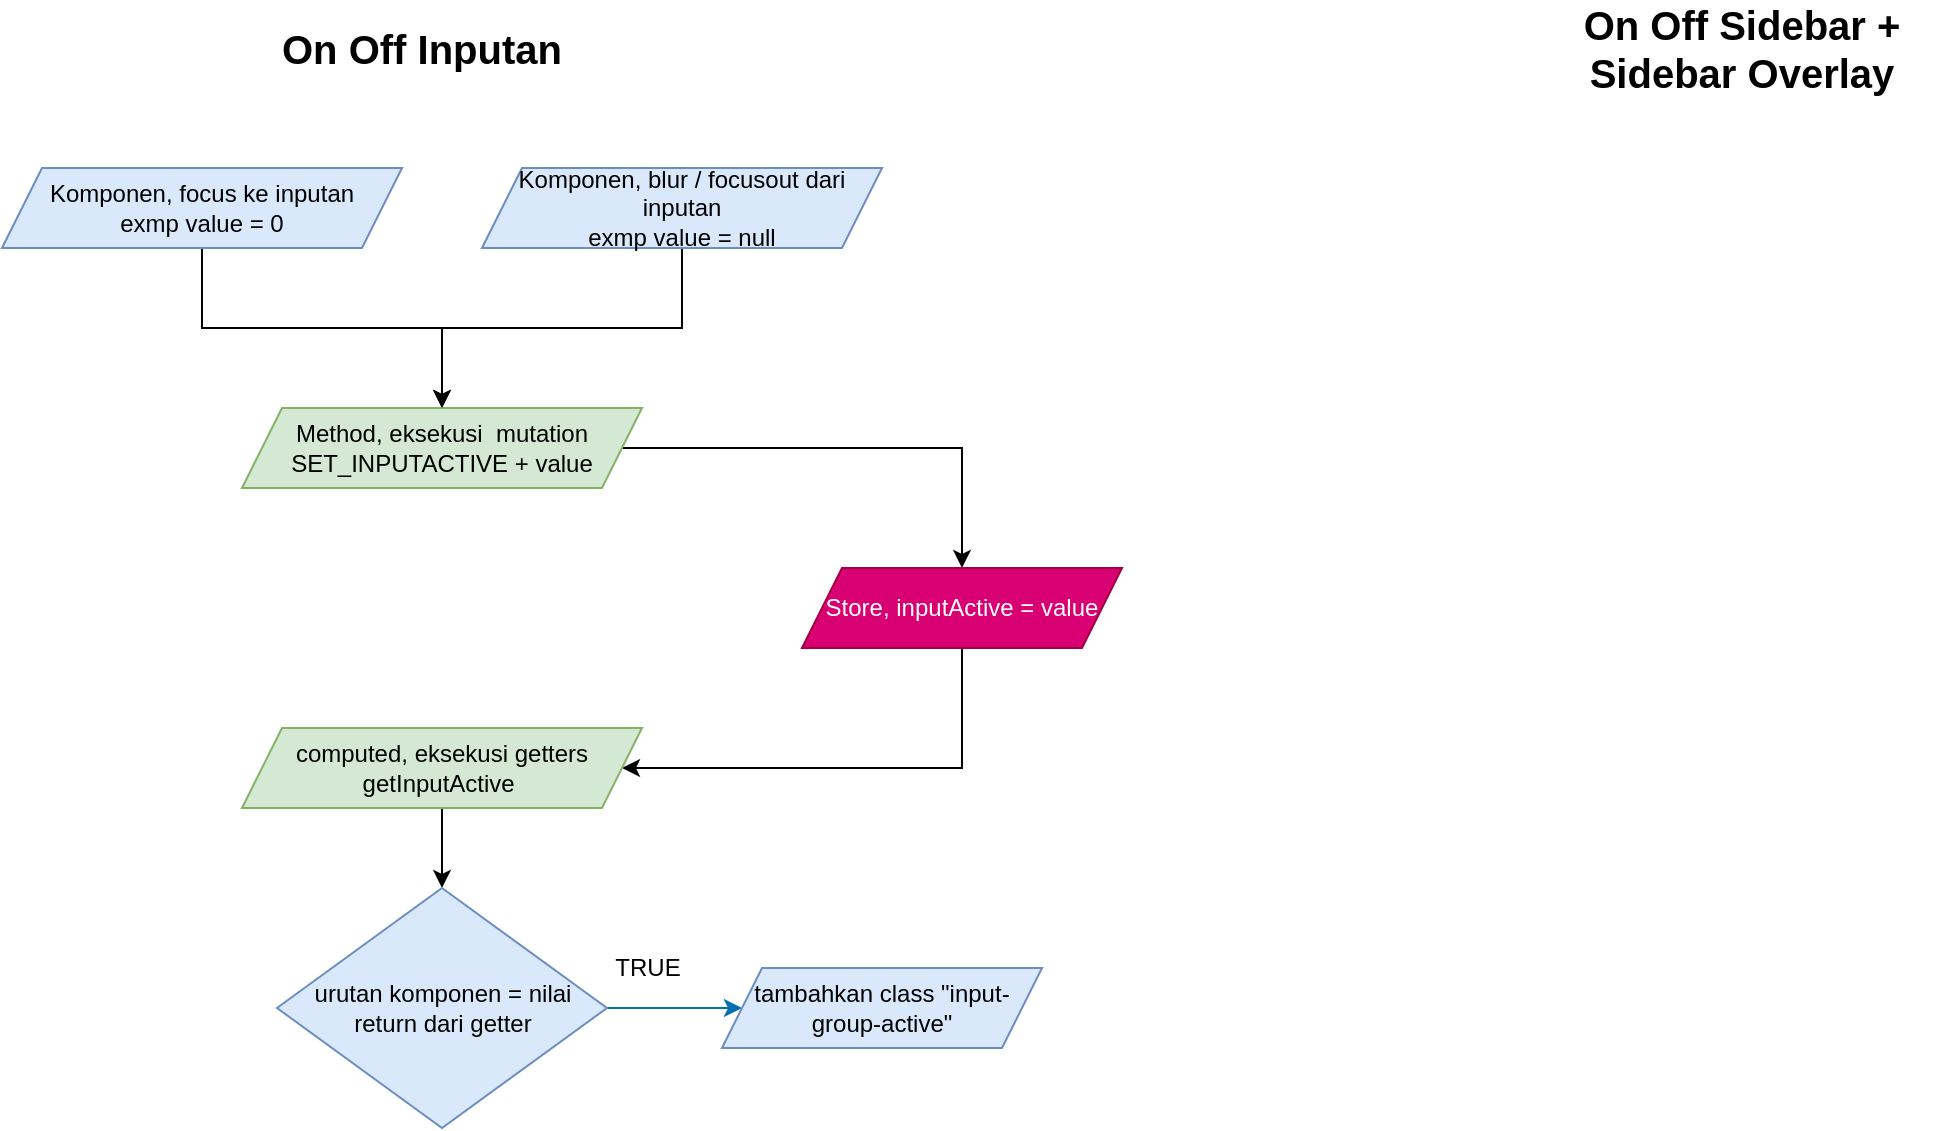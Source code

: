 <mxfile version="14.1.1" type="github">
  <diagram id="C5RBs43oDa-KdzZeNtuy" name="Page-1">
    <mxGraphModel dx="1422" dy="5450" grid="1" gridSize="10" guides="1" tooltips="1" connect="1" arrows="1" fold="1" page="1" pageScale="1" pageWidth="3300" pageHeight="4681" math="0" shadow="0">
      <root>
        <mxCell id="WIyWlLk6GJQsqaUBKTNV-0" />
        <mxCell id="WIyWlLk6GJQsqaUBKTNV-1" parent="WIyWlLk6GJQsqaUBKTNV-0" />
        <mxCell id="5iPoH2m3pFX1gwO1DY5G-3" value="" style="edgeStyle=orthogonalEdgeStyle;rounded=0;orthogonalLoop=1;jettySize=auto;html=1;" edge="1" parent="WIyWlLk6GJQsqaUBKTNV-1" source="5iPoH2m3pFX1gwO1DY5G-0" target="5iPoH2m3pFX1gwO1DY5G-2">
          <mxGeometry relative="1" as="geometry" />
        </mxCell>
        <mxCell id="5iPoH2m3pFX1gwO1DY5G-0" value="Komponen, focus ke inputan&lt;br&gt;exmp value = 0" style="shape=parallelogram;perimeter=parallelogramPerimeter;whiteSpace=wrap;html=1;fixedSize=1;fontFamily=Helvetica;fontSize=12;fontColor=#000000;align=center;strokeColor=#6c8ebf;fillColor=#dae8fc;" vertex="1" parent="WIyWlLk6GJQsqaUBKTNV-1">
          <mxGeometry x="40" y="80" width="200" height="40" as="geometry" />
        </mxCell>
        <mxCell id="5iPoH2m3pFX1gwO1DY5G-6" value="" style="edgeStyle=orthogonalEdgeStyle;rounded=0;orthogonalLoop=1;jettySize=auto;html=1;" edge="1" parent="WIyWlLk6GJQsqaUBKTNV-1" source="5iPoH2m3pFX1gwO1DY5G-2" target="5iPoH2m3pFX1gwO1DY5G-5">
          <mxGeometry relative="1" as="geometry">
            <Array as="points">
              <mxPoint x="520" y="220" />
            </Array>
          </mxGeometry>
        </mxCell>
        <mxCell id="5iPoH2m3pFX1gwO1DY5G-2" value="Method, eksekusi&amp;nbsp; mutation SET_INPUTACTIVE + value" style="shape=parallelogram;perimeter=parallelogramPerimeter;whiteSpace=wrap;html=1;fixedSize=1;fontFamily=Helvetica;fontSize=12;fontColor=#000000;align=center;strokeColor=#82b366;fillColor=#d5e8d4;" vertex="1" parent="WIyWlLk6GJQsqaUBKTNV-1">
          <mxGeometry x="160" y="200" width="200" height="40" as="geometry" />
        </mxCell>
        <mxCell id="5iPoH2m3pFX1gwO1DY5G-4" value="&lt;b&gt;&lt;font style=&quot;font-size: 20px&quot;&gt;On Off Inputan&lt;/font&gt;&lt;/b&gt;" style="text;html=1;strokeColor=none;fillColor=none;align=center;verticalAlign=middle;whiteSpace=wrap;rounded=0;" vertex="1" parent="WIyWlLk6GJQsqaUBKTNV-1">
          <mxGeometry x="150" width="200" height="40" as="geometry" />
        </mxCell>
        <mxCell id="5iPoH2m3pFX1gwO1DY5G-10" style="edgeStyle=orthogonalEdgeStyle;rounded=0;orthogonalLoop=1;jettySize=auto;html=1;exitX=0.5;exitY=1;exitDx=0;exitDy=0;" edge="1" parent="WIyWlLk6GJQsqaUBKTNV-1" source="5iPoH2m3pFX1gwO1DY5G-5" target="5iPoH2m3pFX1gwO1DY5G-9">
          <mxGeometry relative="1" as="geometry">
            <Array as="points">
              <mxPoint x="520" y="380" />
            </Array>
          </mxGeometry>
        </mxCell>
        <mxCell id="5iPoH2m3pFX1gwO1DY5G-5" value="Store, inputActive = value" style="shape=parallelogram;perimeter=parallelogramPerimeter;whiteSpace=wrap;html=1;fixedSize=1;fontFamily=Helvetica;fontSize=12;fontColor=#ffffff;align=center;strokeColor=#A50040;fillColor=#d80073;" vertex="1" parent="WIyWlLk6GJQsqaUBKTNV-1">
          <mxGeometry x="440" y="280" width="160" height="40" as="geometry" />
        </mxCell>
        <mxCell id="5iPoH2m3pFX1gwO1DY5G-8" style="edgeStyle=orthogonalEdgeStyle;rounded=0;orthogonalLoop=1;jettySize=auto;html=1;entryX=0.5;entryY=0;entryDx=0;entryDy=0;" edge="1" parent="WIyWlLk6GJQsqaUBKTNV-1" source="5iPoH2m3pFX1gwO1DY5G-7" target="5iPoH2m3pFX1gwO1DY5G-2">
          <mxGeometry relative="1" as="geometry" />
        </mxCell>
        <mxCell id="5iPoH2m3pFX1gwO1DY5G-7" value="Komponen, blur / focusout dari inputan&lt;br&gt;exmp value = null" style="shape=parallelogram;perimeter=parallelogramPerimeter;whiteSpace=wrap;html=1;fixedSize=1;fontFamily=Helvetica;fontSize=12;fontColor=#000000;align=center;strokeColor=#6c8ebf;fillColor=#dae8fc;" vertex="1" parent="WIyWlLk6GJQsqaUBKTNV-1">
          <mxGeometry x="280" y="80" width="200" height="40" as="geometry" />
        </mxCell>
        <mxCell id="5iPoH2m3pFX1gwO1DY5G-13" style="edgeStyle=orthogonalEdgeStyle;rounded=0;orthogonalLoop=1;jettySize=auto;html=1;exitX=0.5;exitY=1;exitDx=0;exitDy=0;entryX=0.5;entryY=0;entryDx=0;entryDy=0;" edge="1" parent="WIyWlLk6GJQsqaUBKTNV-1" source="5iPoH2m3pFX1gwO1DY5G-9" target="5iPoH2m3pFX1gwO1DY5G-12">
          <mxGeometry relative="1" as="geometry" />
        </mxCell>
        <mxCell id="5iPoH2m3pFX1gwO1DY5G-9" value="computed, eksekusi getters getInputActive&lt;span&gt;&amp;nbsp;&lt;/span&gt;" style="shape=parallelogram;perimeter=parallelogramPerimeter;whiteSpace=wrap;html=1;fixedSize=1;fontFamily=Helvetica;fontSize=12;fontColor=#000000;align=center;strokeColor=#82b366;fillColor=#d5e8d4;" vertex="1" parent="WIyWlLk6GJQsqaUBKTNV-1">
          <mxGeometry x="160" y="360" width="200" height="40" as="geometry" />
        </mxCell>
        <mxCell id="5iPoH2m3pFX1gwO1DY5G-15" style="edgeStyle=orthogonalEdgeStyle;rounded=0;orthogonalLoop=1;jettySize=auto;html=1;exitX=0.5;exitY=0;exitDx=0;exitDy=0;" edge="1" parent="WIyWlLk6GJQsqaUBKTNV-1" source="5iPoH2m3pFX1gwO1DY5G-12">
          <mxGeometry relative="1" as="geometry">
            <mxPoint x="260" y="440" as="targetPoint" />
          </mxGeometry>
        </mxCell>
        <mxCell id="5iPoH2m3pFX1gwO1DY5G-16" style="edgeStyle=orthogonalEdgeStyle;rounded=0;orthogonalLoop=1;jettySize=auto;html=1;exitX=1;exitY=0.5;exitDx=0;exitDy=0;entryX=0;entryY=0.5;entryDx=0;entryDy=0;fillColor=#1ba1e2;strokeColor=#006EAF;" edge="1" parent="WIyWlLk6GJQsqaUBKTNV-1" source="5iPoH2m3pFX1gwO1DY5G-12" target="5iPoH2m3pFX1gwO1DY5G-14">
          <mxGeometry relative="1" as="geometry" />
        </mxCell>
        <mxCell id="5iPoH2m3pFX1gwO1DY5G-12" value="urutan komponen = nilai return dari getter" style="rhombus;whiteSpace=wrap;html=1;fillColor=#dae8fc;strokeColor=#6c8ebf;" vertex="1" parent="WIyWlLk6GJQsqaUBKTNV-1">
          <mxGeometry x="177.5" y="440" width="165" height="120" as="geometry" />
        </mxCell>
        <mxCell id="5iPoH2m3pFX1gwO1DY5G-14" value="tambahkan class &quot;input-group-active&quot;" style="shape=parallelogram;perimeter=parallelogramPerimeter;whiteSpace=wrap;html=1;fixedSize=1;fontFamily=Helvetica;fontSize=12;align=center;strokeColor=#6c8ebf;fillColor=#dae8fc;" vertex="1" parent="WIyWlLk6GJQsqaUBKTNV-1">
          <mxGeometry x="400" y="480" width="160" height="40" as="geometry" />
        </mxCell>
        <mxCell id="5iPoH2m3pFX1gwO1DY5G-17" value="TRUE" style="text;html=1;strokeColor=none;fillColor=none;align=center;verticalAlign=middle;whiteSpace=wrap;rounded=0;" vertex="1" parent="WIyWlLk6GJQsqaUBKTNV-1">
          <mxGeometry x="342.5" y="470" width="40" height="20" as="geometry" />
        </mxCell>
        <mxCell id="5iPoH2m3pFX1gwO1DY5G-24" value="&lt;span style=&quot;font-size: 20px&quot;&gt;&lt;b&gt;On Off Sidebar + Sidebar Overlay&lt;/b&gt;&lt;/span&gt;" style="text;html=1;strokeColor=none;fillColor=none;align=center;verticalAlign=middle;whiteSpace=wrap;rounded=0;" vertex="1" parent="WIyWlLk6GJQsqaUBKTNV-1">
          <mxGeometry x="810" width="200" height="40" as="geometry" />
        </mxCell>
      </root>
    </mxGraphModel>
  </diagram>
</mxfile>
